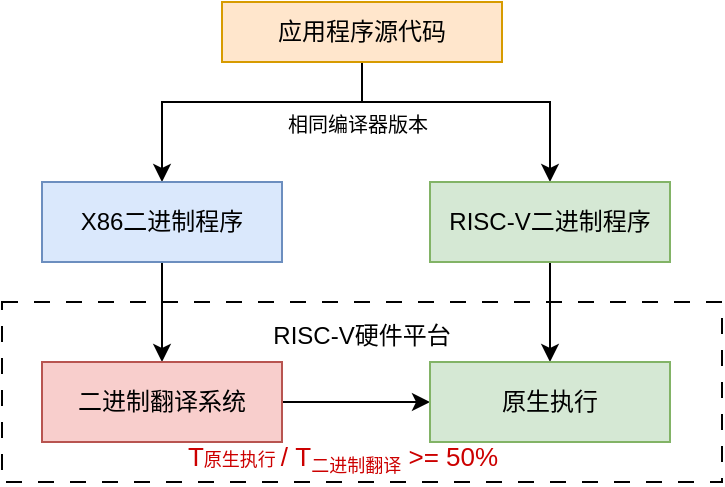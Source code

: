 <mxfile version="24.6.4" type="github">
  <diagram name="第 1 页" id="AxjWF6Ku7yrT4dL_wFJU">
    <mxGraphModel dx="625" dy="423" grid="1" gridSize="10" guides="1" tooltips="1" connect="1" arrows="1" fold="1" page="1" pageScale="1" pageWidth="827" pageHeight="1169" math="0" shadow="0">
      <root>
        <mxCell id="0" />
        <mxCell id="1" parent="0" />
        <mxCell id="1VGL4c3osT2KlWnY2MBT-11" style="edgeStyle=orthogonalEdgeStyle;rounded=0;orthogonalLoop=1;jettySize=auto;html=1;entryX=0.5;entryY=0;entryDx=0;entryDy=0;exitX=0.5;exitY=1;exitDx=0;exitDy=0;" edge="1" parent="1" source="1VGL4c3osT2KlWnY2MBT-1" target="1VGL4c3osT2KlWnY2MBT-2">
          <mxGeometry relative="1" as="geometry">
            <Array as="points">
              <mxPoint x="380" y="170" />
              <mxPoint x="280" y="170" />
            </Array>
          </mxGeometry>
        </mxCell>
        <mxCell id="1VGL4c3osT2KlWnY2MBT-12" style="edgeStyle=orthogonalEdgeStyle;rounded=0;orthogonalLoop=1;jettySize=auto;html=1;" edge="1" parent="1" source="1VGL4c3osT2KlWnY2MBT-1" target="1VGL4c3osT2KlWnY2MBT-3">
          <mxGeometry relative="1" as="geometry">
            <Array as="points">
              <mxPoint x="380" y="170" />
              <mxPoint x="474" y="170" />
            </Array>
          </mxGeometry>
        </mxCell>
        <mxCell id="1VGL4c3osT2KlWnY2MBT-1" value="应用程序源代码" style="rounded=0;whiteSpace=wrap;html=1;fillColor=#ffe6cc;strokeColor=#d79b00;" vertex="1" parent="1">
          <mxGeometry x="310" y="120" width="140" height="30" as="geometry" />
        </mxCell>
        <mxCell id="1VGL4c3osT2KlWnY2MBT-13" style="edgeStyle=orthogonalEdgeStyle;rounded=0;orthogonalLoop=1;jettySize=auto;html=1;exitX=0.5;exitY=1;exitDx=0;exitDy=0;entryX=0.5;entryY=0;entryDx=0;entryDy=0;" edge="1" parent="1" source="1VGL4c3osT2KlWnY2MBT-2" target="1VGL4c3osT2KlWnY2MBT-5">
          <mxGeometry relative="1" as="geometry" />
        </mxCell>
        <mxCell id="1VGL4c3osT2KlWnY2MBT-2" value="X86二进制程序" style="rounded=0;whiteSpace=wrap;html=1;fillColor=#dae8fc;strokeColor=#6c8ebf;" vertex="1" parent="1">
          <mxGeometry x="220" y="210" width="120" height="40" as="geometry" />
        </mxCell>
        <mxCell id="1VGL4c3osT2KlWnY2MBT-14" style="edgeStyle=orthogonalEdgeStyle;rounded=0;orthogonalLoop=1;jettySize=auto;html=1;exitX=0.5;exitY=1;exitDx=0;exitDy=0;" edge="1" parent="1" source="1VGL4c3osT2KlWnY2MBT-3" target="1VGL4c3osT2KlWnY2MBT-6">
          <mxGeometry relative="1" as="geometry" />
        </mxCell>
        <mxCell id="1VGL4c3osT2KlWnY2MBT-3" value="RISC-V二进制程序" style="rounded=0;whiteSpace=wrap;html=1;fillColor=#d5e8d4;strokeColor=#82b366;" vertex="1" parent="1">
          <mxGeometry x="414" y="210" width="120" height="40" as="geometry" />
        </mxCell>
        <mxCell id="1VGL4c3osT2KlWnY2MBT-4" value="RISC-V硬件平台&lt;div&gt;&lt;br&gt;&lt;/div&gt;&lt;div&gt;&lt;br&gt;&lt;/div&gt;&lt;div&gt;&lt;br&gt;&lt;/div&gt;&lt;div&gt;&lt;br&gt;&lt;/div&gt;" style="rounded=0;whiteSpace=wrap;html=1;fillColor=none;dashed=1;dashPattern=8 8;" vertex="1" parent="1">
          <mxGeometry x="200" y="270" width="360" height="90" as="geometry" />
        </mxCell>
        <mxCell id="1VGL4c3osT2KlWnY2MBT-17" style="edgeStyle=orthogonalEdgeStyle;rounded=0;orthogonalLoop=1;jettySize=auto;html=1;" edge="1" parent="1" source="1VGL4c3osT2KlWnY2MBT-5" target="1VGL4c3osT2KlWnY2MBT-6">
          <mxGeometry relative="1" as="geometry" />
        </mxCell>
        <mxCell id="1VGL4c3osT2KlWnY2MBT-19" value="&lt;span style=&quot;color: rgb(204, 0, 0); font-size: 13px;&quot;&gt;T&lt;/span&gt;&lt;font style=&quot;color: rgb(204, 0, 0); font-size: 9px;&quot;&gt;原生执行 &lt;/font&gt;&lt;font style=&quot;color: rgb(204, 0, 0); font-size: 13px;&quot;&gt;/&amp;nbsp;&lt;/font&gt;&lt;font color=&quot;#cc0000&quot; style=&quot;&quot;&gt;&lt;span style=&quot;font-size: 13px;&quot;&gt;T&lt;/span&gt;&lt;sub style=&quot;&quot;&gt;&lt;font style=&quot;&quot;&gt;&lt;font style=&quot;font-size: 9px;&quot;&gt;二进制翻译&lt;/font&gt;&lt;sub style=&quot;font-size: 13px;&quot;&gt;&amp;nbsp;&lt;/sub&gt;&lt;/font&gt;&lt;/sub&gt;&lt;span style=&quot;font-size: 13px;&quot;&gt;&amp;gt;= 50%&lt;/span&gt;&lt;/font&gt;" style="edgeLabel;html=1;align=center;verticalAlign=middle;resizable=0;points=[];labelBackgroundColor=none;" vertex="1" connectable="0" parent="1VGL4c3osT2KlWnY2MBT-17">
          <mxGeometry x="0.03" relative="1" as="geometry">
            <mxPoint x="-8" y="30" as="offset" />
          </mxGeometry>
        </mxCell>
        <mxCell id="1VGL4c3osT2KlWnY2MBT-5" value="二进制翻译系统" style="rounded=0;whiteSpace=wrap;html=1;fillColor=#f8cecc;strokeColor=#b85450;" vertex="1" parent="1">
          <mxGeometry x="220" y="300" width="120" height="40" as="geometry" />
        </mxCell>
        <mxCell id="1VGL4c3osT2KlWnY2MBT-6" value="原生执行" style="rounded=0;whiteSpace=wrap;html=1;fillColor=#d5e8d4;strokeColor=#82b366;" vertex="1" parent="1">
          <mxGeometry x="414" y="300" width="120" height="40" as="geometry" />
        </mxCell>
        <mxCell id="1VGL4c3osT2KlWnY2MBT-15" value="&lt;font style=&quot;font-size: 10px;&quot;&gt;相同编译器版本&lt;/font&gt;" style="text;html=1;align=center;verticalAlign=middle;whiteSpace=wrap;rounded=0;" vertex="1" parent="1">
          <mxGeometry x="333" y="166" width="90" height="30" as="geometry" />
        </mxCell>
      </root>
    </mxGraphModel>
  </diagram>
</mxfile>
